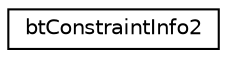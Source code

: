 digraph "Graphical Class Hierarchy"
{
  edge [fontname="Helvetica",fontsize="10",labelfontname="Helvetica",labelfontsize="10"];
  node [fontname="Helvetica",fontsize="10",shape=record];
  rankdir="LR";
  Node1 [label="btConstraintInfo2",height=0.2,width=0.4,color="black", fillcolor="white", style="filled",URL="$structbt_constraint_info2.html"];
}
